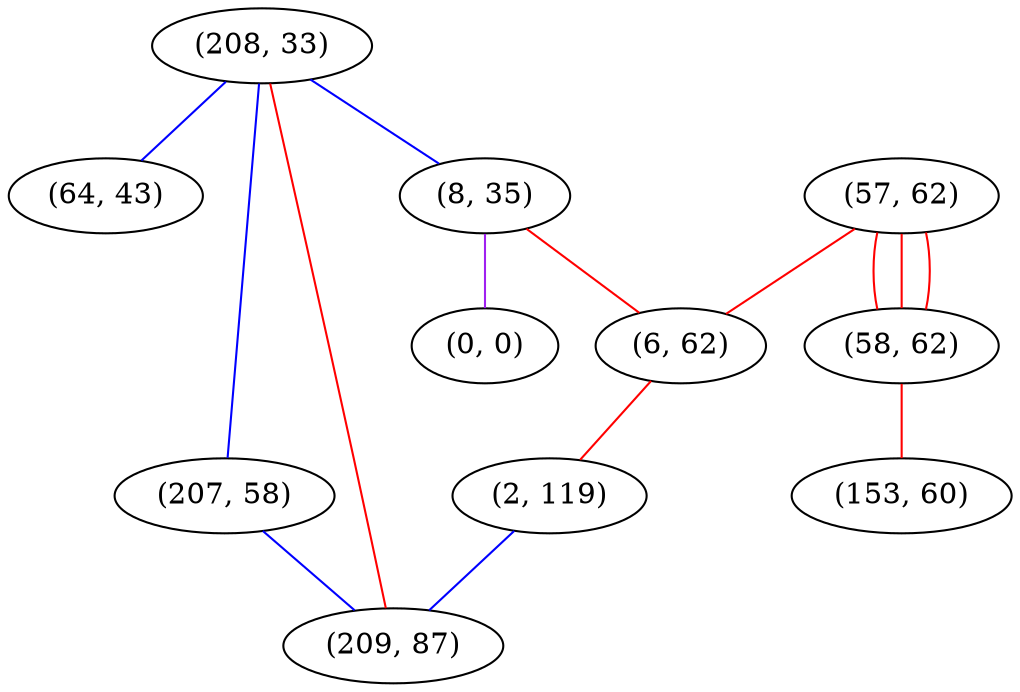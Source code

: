 graph "" {
"(208, 33)";
"(8, 35)";
"(0, 0)";
"(57, 62)";
"(6, 62)";
"(2, 119)";
"(64, 43)";
"(58, 62)";
"(207, 58)";
"(209, 87)";
"(153, 60)";
"(208, 33)" -- "(8, 35)"  [color=blue, key=0, weight=3];
"(208, 33)" -- "(64, 43)"  [color=blue, key=0, weight=3];
"(208, 33)" -- "(207, 58)"  [color=blue, key=0, weight=3];
"(208, 33)" -- "(209, 87)"  [color=red, key=0, weight=1];
"(8, 35)" -- "(0, 0)"  [color=purple, key=0, weight=4];
"(8, 35)" -- "(6, 62)"  [color=red, key=0, weight=1];
"(57, 62)" -- "(58, 62)"  [color=red, key=0, weight=1];
"(57, 62)" -- "(58, 62)"  [color=red, key=1, weight=1];
"(57, 62)" -- "(58, 62)"  [color=red, key=2, weight=1];
"(57, 62)" -- "(6, 62)"  [color=red, key=0, weight=1];
"(6, 62)" -- "(2, 119)"  [color=red, key=0, weight=1];
"(2, 119)" -- "(209, 87)"  [color=blue, key=0, weight=3];
"(58, 62)" -- "(153, 60)"  [color=red, key=0, weight=1];
"(207, 58)" -- "(209, 87)"  [color=blue, key=0, weight=3];
}

